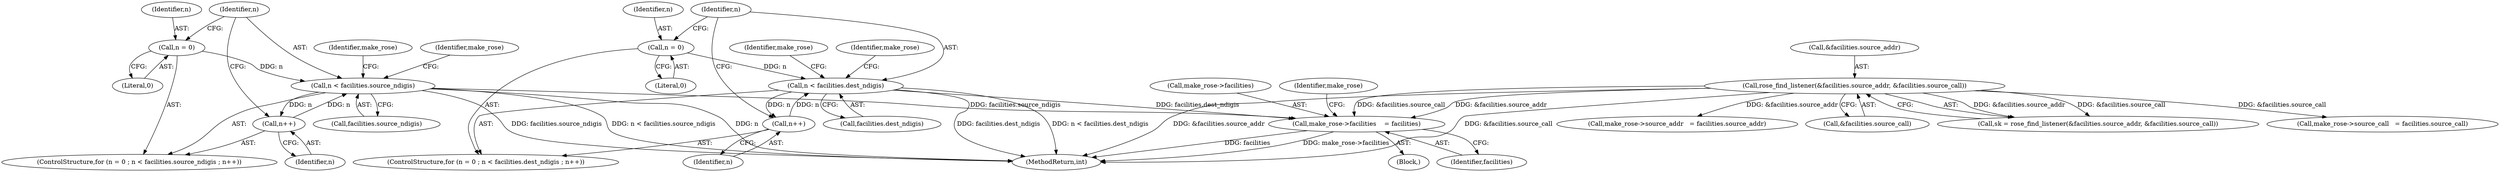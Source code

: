 digraph "0_linux_e0bccd315db0c2f919e7fcf9cb60db21d9986f52@pointer" {
"1000324" [label="(Call,make_rose->facilities    = facilities)"];
"1000296" [label="(Call,n < facilities.source_ndigis)"];
"1000293" [label="(Call,n = 0)"];
"1000301" [label="(Call,n++)"];
"1000253" [label="(Call,n < facilities.dest_ndigis)"];
"1000258" [label="(Call,n++)"];
"1000250" [label="(Call,n = 0)"];
"1000178" [label="(Call,rose_find_listener(&facilities.source_addr, &facilities.source_call))"];
"1000306" [label="(Identifier,make_rose)"];
"1000301" [label="(Call,n++)"];
"1000278" [label="(Call,make_rose->source_call   = facilities.source_call)"];
"1000179" [label="(Call,&facilities.source_addr)"];
"1000294" [label="(Identifier,n)"];
"1000183" [label="(Call,&facilities.source_call)"];
"1000296" [label="(Call,n < facilities.source_ndigis)"];
"1000255" [label="(Call,facilities.dest_ndigis)"];
"1000178" [label="(Call,rose_find_listener(&facilities.source_addr, &facilities.source_call))"];
"1000292" [label="(ControlStructure,for (n = 0 ; n < facilities.source_ndigis ; n++))"];
"1000298" [label="(Call,facilities.source_ndigis)"];
"1000251" [label="(Identifier,n)"];
"1000324" [label="(Call,make_rose->facilities    = facilities)"];
"1000325" [label="(Call,make_rose->facilities)"];
"1000271" [label="(Call,make_rose->source_addr   = facilities.source_addr)"];
"1000259" [label="(Identifier,n)"];
"1000176" [label="(Call,sk = rose_find_listener(&facilities.source_addr, &facilities.source_call))"];
"1000263" [label="(Identifier,make_rose)"];
"1000253" [label="(Call,n < facilities.dest_ndigis)"];
"1000273" [label="(Identifier,make_rose)"];
"1000249" [label="(ControlStructure,for (n = 0 ; n < facilities.dest_ndigis ; n++))"];
"1000252" [label="(Literal,0)"];
"1000108" [label="(Block,)"];
"1000250" [label="(Call,n = 0)"];
"1000302" [label="(Identifier,n)"];
"1000297" [label="(Identifier,n)"];
"1000316" [label="(Identifier,make_rose)"];
"1000254" [label="(Identifier,n)"];
"1000328" [label="(Identifier,facilities)"];
"1000409" [label="(MethodReturn,int)"];
"1000295" [label="(Literal,0)"];
"1000293" [label="(Call,n = 0)"];
"1000332" [label="(Identifier,make_rose)"];
"1000258" [label="(Call,n++)"];
"1000324" -> "1000108"  [label="AST: "];
"1000324" -> "1000328"  [label="CFG: "];
"1000325" -> "1000324"  [label="AST: "];
"1000328" -> "1000324"  [label="AST: "];
"1000332" -> "1000324"  [label="CFG: "];
"1000324" -> "1000409"  [label="DDG: facilities"];
"1000324" -> "1000409"  [label="DDG: make_rose->facilities"];
"1000296" -> "1000324"  [label="DDG: facilities.source_ndigis"];
"1000253" -> "1000324"  [label="DDG: facilities.dest_ndigis"];
"1000178" -> "1000324"  [label="DDG: &facilities.source_call"];
"1000178" -> "1000324"  [label="DDG: &facilities.source_addr"];
"1000296" -> "1000292"  [label="AST: "];
"1000296" -> "1000298"  [label="CFG: "];
"1000297" -> "1000296"  [label="AST: "];
"1000298" -> "1000296"  [label="AST: "];
"1000306" -> "1000296"  [label="CFG: "];
"1000316" -> "1000296"  [label="CFG: "];
"1000296" -> "1000409"  [label="DDG: n"];
"1000296" -> "1000409"  [label="DDG: facilities.source_ndigis"];
"1000296" -> "1000409"  [label="DDG: n < facilities.source_ndigis"];
"1000293" -> "1000296"  [label="DDG: n"];
"1000301" -> "1000296"  [label="DDG: n"];
"1000296" -> "1000301"  [label="DDG: n"];
"1000293" -> "1000292"  [label="AST: "];
"1000293" -> "1000295"  [label="CFG: "];
"1000294" -> "1000293"  [label="AST: "];
"1000295" -> "1000293"  [label="AST: "];
"1000297" -> "1000293"  [label="CFG: "];
"1000301" -> "1000292"  [label="AST: "];
"1000301" -> "1000302"  [label="CFG: "];
"1000302" -> "1000301"  [label="AST: "];
"1000297" -> "1000301"  [label="CFG: "];
"1000253" -> "1000249"  [label="AST: "];
"1000253" -> "1000255"  [label="CFG: "];
"1000254" -> "1000253"  [label="AST: "];
"1000255" -> "1000253"  [label="AST: "];
"1000263" -> "1000253"  [label="CFG: "];
"1000273" -> "1000253"  [label="CFG: "];
"1000253" -> "1000409"  [label="DDG: n < facilities.dest_ndigis"];
"1000253" -> "1000409"  [label="DDG: facilities.dest_ndigis"];
"1000258" -> "1000253"  [label="DDG: n"];
"1000250" -> "1000253"  [label="DDG: n"];
"1000253" -> "1000258"  [label="DDG: n"];
"1000258" -> "1000249"  [label="AST: "];
"1000258" -> "1000259"  [label="CFG: "];
"1000259" -> "1000258"  [label="AST: "];
"1000254" -> "1000258"  [label="CFG: "];
"1000250" -> "1000249"  [label="AST: "];
"1000250" -> "1000252"  [label="CFG: "];
"1000251" -> "1000250"  [label="AST: "];
"1000252" -> "1000250"  [label="AST: "];
"1000254" -> "1000250"  [label="CFG: "];
"1000178" -> "1000176"  [label="AST: "];
"1000178" -> "1000183"  [label="CFG: "];
"1000179" -> "1000178"  [label="AST: "];
"1000183" -> "1000178"  [label="AST: "];
"1000176" -> "1000178"  [label="CFG: "];
"1000178" -> "1000409"  [label="DDG: &facilities.source_addr"];
"1000178" -> "1000409"  [label="DDG: &facilities.source_call"];
"1000178" -> "1000176"  [label="DDG: &facilities.source_addr"];
"1000178" -> "1000176"  [label="DDG: &facilities.source_call"];
"1000178" -> "1000271"  [label="DDG: &facilities.source_addr"];
"1000178" -> "1000278"  [label="DDG: &facilities.source_call"];
}
